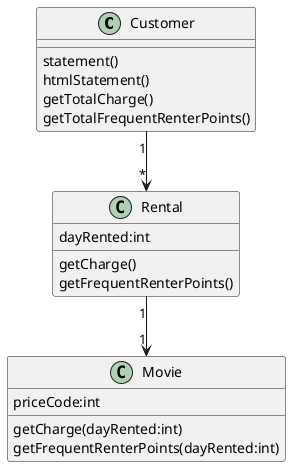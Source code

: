 @startuml
class Customer {
statement()
htmlStatement()
getTotalCharge()
getTotalFrequentRenterPoints()
}

class Rental {
dayRented:int
getCharge()
getFrequentRenterPoints()
}

class Movie {
priceCode:int
getCharge(dayRented:int)
getFrequentRenterPoints(dayRented:int)
}

Customer "1" --> "*" Rental
Rental "1" --> "1" Movie
@enduml